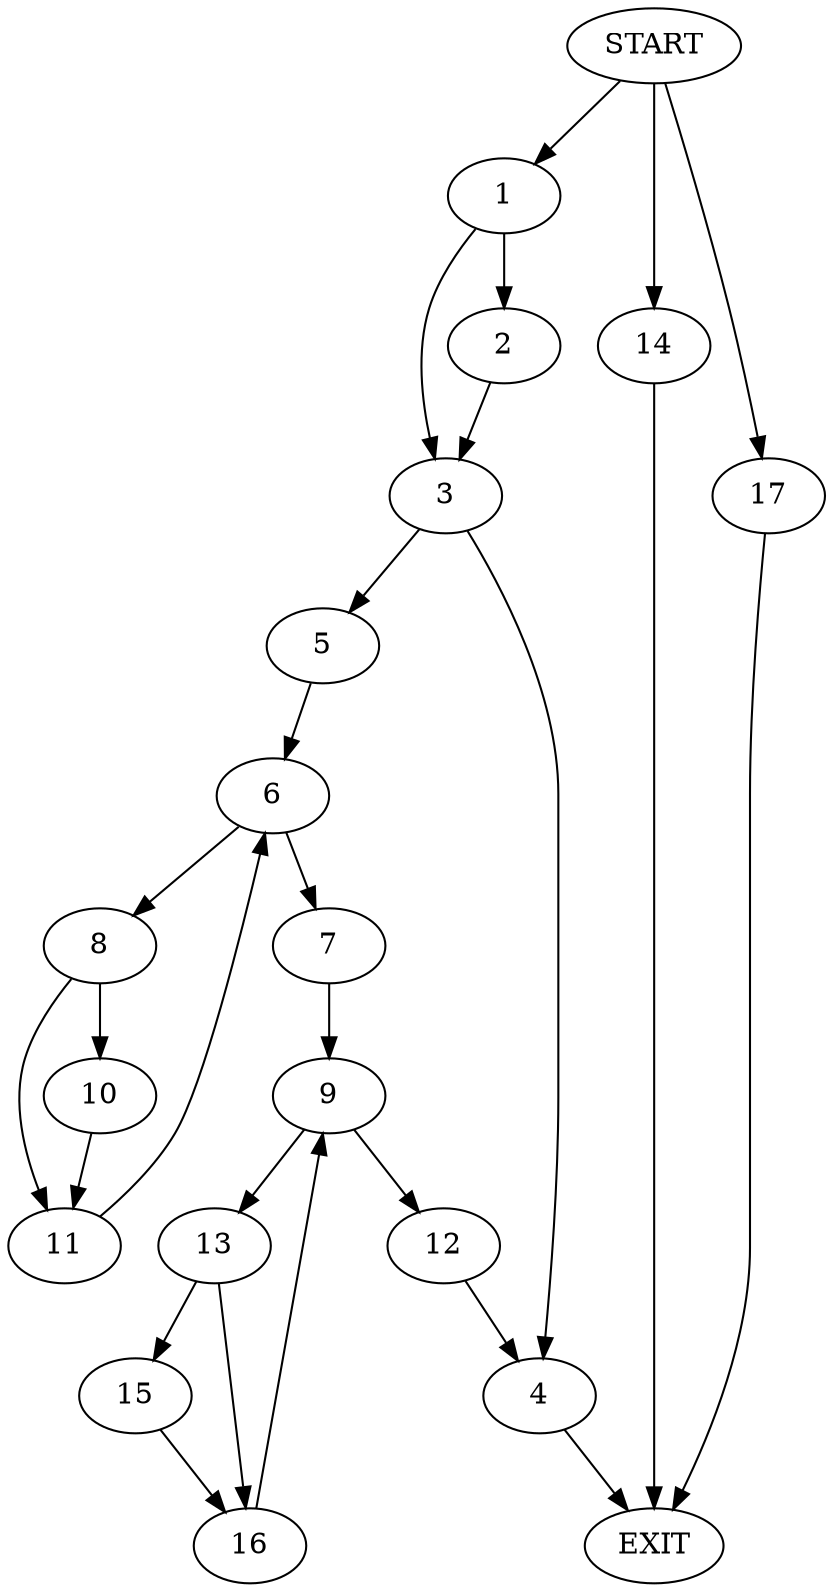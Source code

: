 digraph {
0 [label="START"]
18 [label="EXIT"]
0 -> 1
1 -> 2
1 -> 3
2 -> 3
3 -> 4
3 -> 5
4 -> 18
5 -> 6
6 -> 7
6 -> 8
7 -> 9
8 -> 10
8 -> 11
10 -> 11
11 -> 6
9 -> 12
9 -> 13
0 -> 14
14 -> 18
13 -> 15
13 -> 16
12 -> 4
15 -> 16
16 -> 9
0 -> 17
17 -> 18
}
